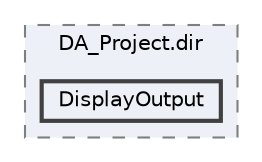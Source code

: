 digraph "SourceCode/build/CMakeFiles/DA_Project.dir/DisplayOutput"
{
 // LATEX_PDF_SIZE
  bgcolor="transparent";
  edge [fontname=Helvetica,fontsize=10,labelfontname=Helvetica,labelfontsize=10];
  node [fontname=Helvetica,fontsize=10,shape=box,height=0.2,width=0.4];
  compound=true
  subgraph clusterdir_5c097d287c9e4f49955bb4aeaab1b920 {
    graph [ bgcolor="#edf0f7", pencolor="grey50", label="DA_Project.dir", fontname=Helvetica,fontsize=10 style="filled,dashed", URL="dir_5c097d287c9e4f49955bb4aeaab1b920.html",tooltip=""]
  dir_871c0e3422be1e7341737de9f43b6b51 [label="DisplayOutput", fillcolor="#edf0f7", color="grey25", style="filled,bold", URL="dir_871c0e3422be1e7341737de9f43b6b51.html",tooltip=""];
  }
}
